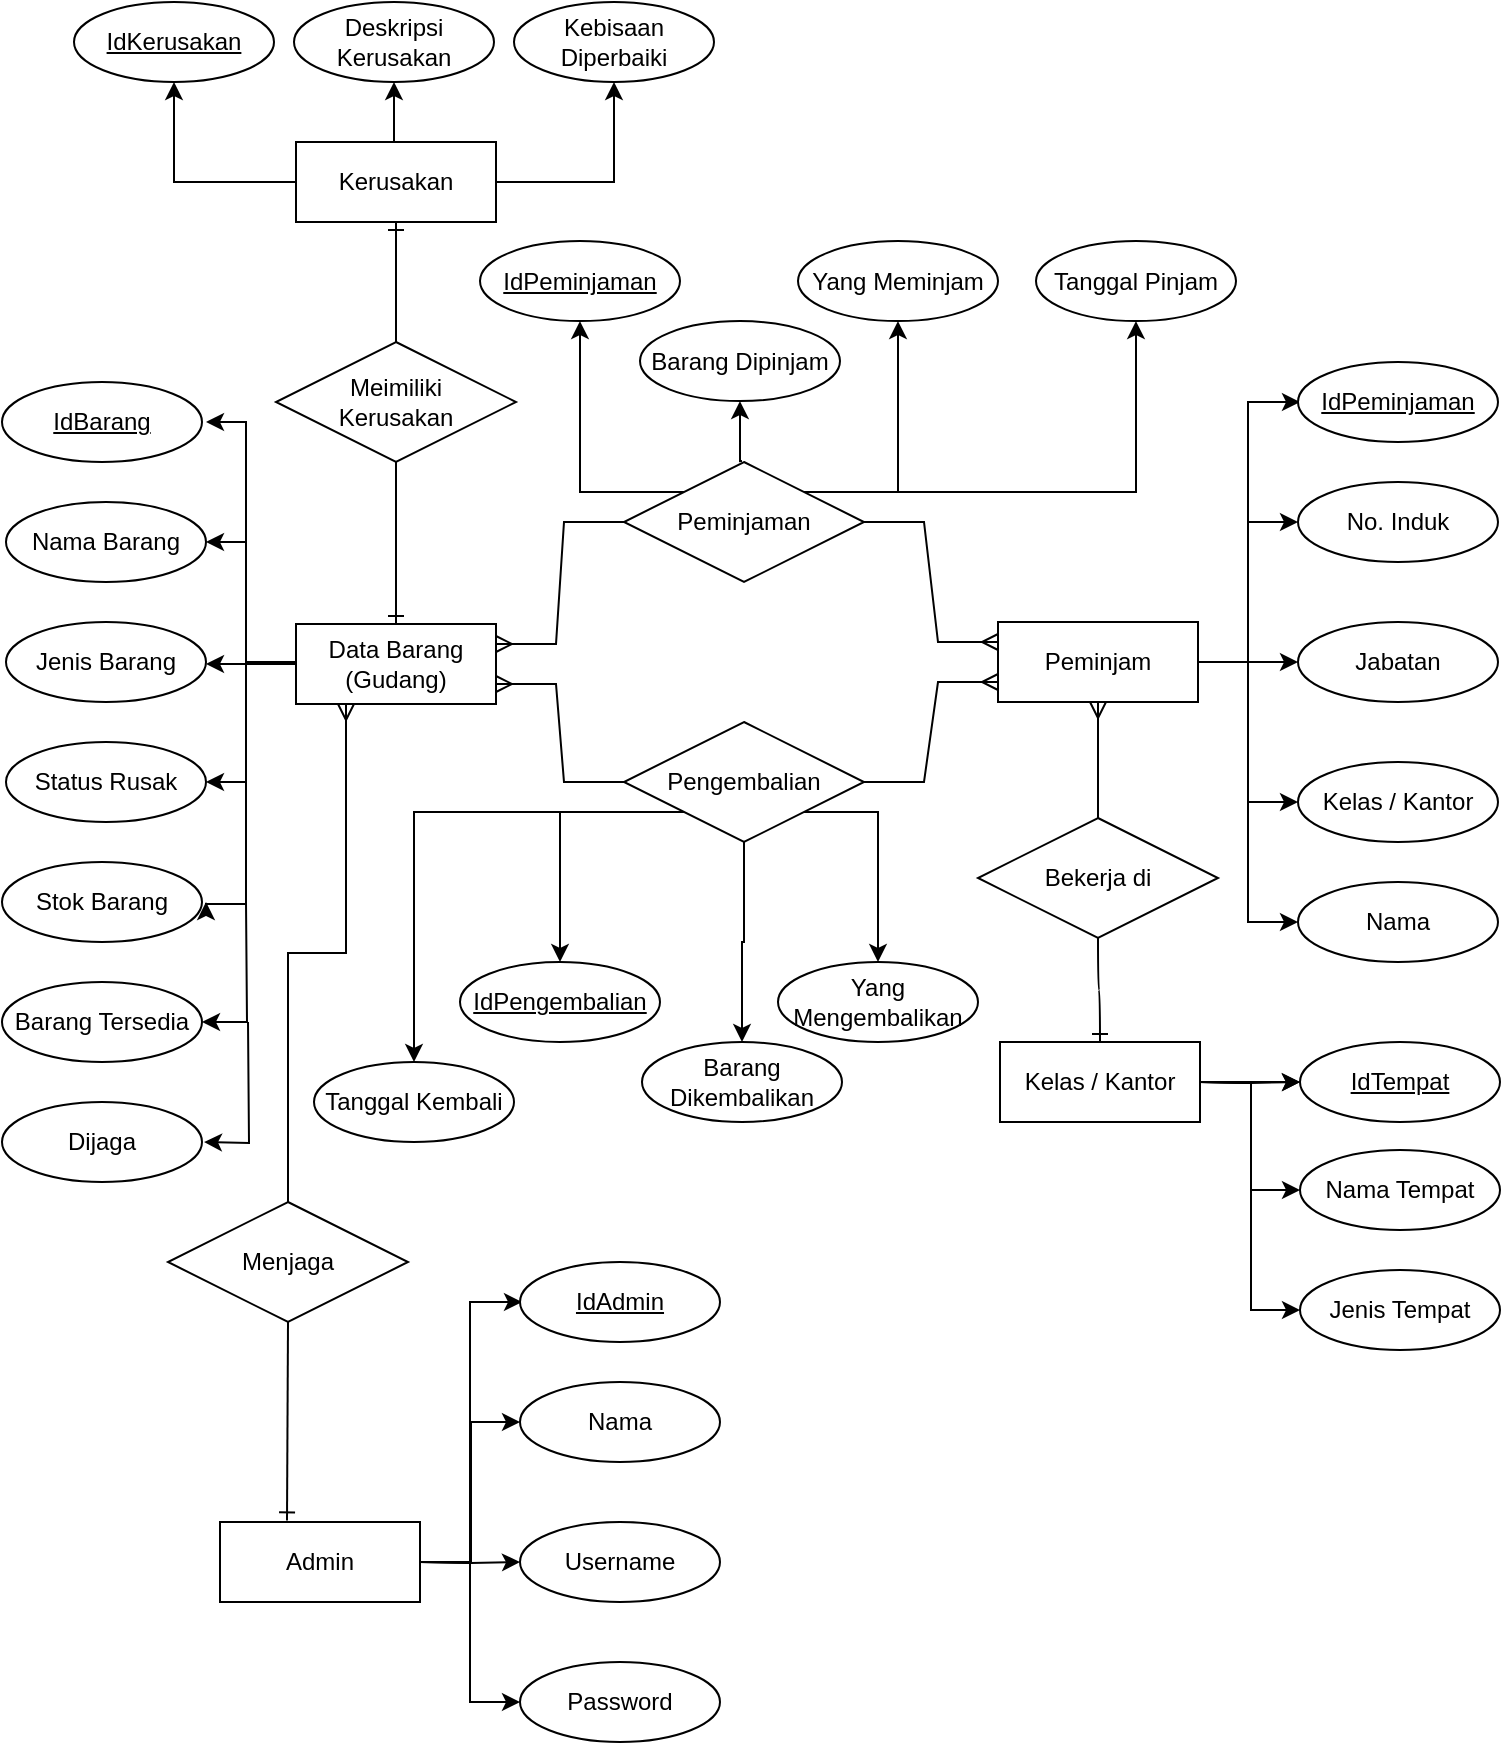 <mxfile version="22.1.5" type="github">
  <diagram id="R2lEEEUBdFMjLlhIrx00" name="Page-1">
    <mxGraphModel dx="2200" dy="1115" grid="1" gridSize="10" guides="1" tooltips="1" connect="1" arrows="1" fold="1" page="1" pageScale="1" pageWidth="850" pageHeight="1100" math="0" shadow="0" extFonts="Permanent Marker^https://fonts.googleapis.com/css?family=Permanent+Marker">
      <root>
        <mxCell id="0" />
        <mxCell id="1" parent="0" />
        <mxCell id="rnDNzWzCn7bHDK5vCDhE-5" style="edgeStyle=orthogonalEdgeStyle;rounded=0;orthogonalLoop=1;jettySize=auto;html=1;exitX=1;exitY=0.5;exitDx=0;exitDy=0;entryX=0;entryY=0.5;entryDx=0;entryDy=0;" parent="1" source="rnDNzWzCn7bHDK5vCDhE-1" target="rnDNzWzCn7bHDK5vCDhE-4" edge="1">
          <mxGeometry relative="1" as="geometry" />
        </mxCell>
        <mxCell id="rnDNzWzCn7bHDK5vCDhE-6" style="edgeStyle=orthogonalEdgeStyle;rounded=0;orthogonalLoop=1;jettySize=auto;html=1;entryX=0;entryY=0.5;entryDx=0;entryDy=0;" parent="1" source="rnDNzWzCn7bHDK5vCDhE-1" target="rnDNzWzCn7bHDK5vCDhE-3" edge="1">
          <mxGeometry relative="1" as="geometry" />
        </mxCell>
        <mxCell id="rnDNzWzCn7bHDK5vCDhE-7" style="edgeStyle=orthogonalEdgeStyle;rounded=0;orthogonalLoop=1;jettySize=auto;html=1;entryX=0;entryY=0.5;entryDx=0;entryDy=0;" parent="1" source="rnDNzWzCn7bHDK5vCDhE-1" target="rnDNzWzCn7bHDK5vCDhE-2" edge="1">
          <mxGeometry relative="1" as="geometry" />
        </mxCell>
        <mxCell id="rnDNzWzCn7bHDK5vCDhE-14" value="" style="edgeStyle=orthogonalEdgeStyle;rounded=0;orthogonalLoop=1;jettySize=auto;html=1;exitX=1;exitY=0.5;exitDx=0;exitDy=0;entryX=0;entryY=0.5;entryDx=0;entryDy=0;" parent="1" source="rnDNzWzCn7bHDK5vCDhE-1" edge="1">
          <mxGeometry relative="1" as="geometry">
            <mxPoint x="644" y="340" as="sourcePoint" />
            <mxPoint x="690" y="210" as="targetPoint" />
            <Array as="points">
              <mxPoint x="664" y="340" />
              <mxPoint x="664" y="210" />
            </Array>
          </mxGeometry>
        </mxCell>
        <mxCell id="rnDNzWzCn7bHDK5vCDhE-72" style="edgeStyle=entityRelationEdgeStyle;rounded=0;orthogonalLoop=1;jettySize=auto;html=1;exitX=0;exitY=0.25;exitDx=0;exitDy=0;entryX=1;entryY=0.5;entryDx=0;entryDy=0;elbow=vertical;endArrow=none;endFill=0;startArrow=ERmany;startFill=0;" parent="1" source="rnDNzWzCn7bHDK5vCDhE-1" target="rnDNzWzCn7bHDK5vCDhE-70" edge="1">
          <mxGeometry relative="1" as="geometry" />
        </mxCell>
        <mxCell id="rnDNzWzCn7bHDK5vCDhE-1" value="Peminjam" style="whiteSpace=wrap;html=1;align=center;" parent="1" vertex="1">
          <mxGeometry x="539" y="320" width="100" height="40" as="geometry" />
        </mxCell>
        <mxCell id="rnDNzWzCn7bHDK5vCDhE-2" value="No. Induk" style="ellipse;whiteSpace=wrap;html=1;align=center;" parent="1" vertex="1">
          <mxGeometry x="689" y="250" width="100" height="40" as="geometry" />
        </mxCell>
        <mxCell id="rnDNzWzCn7bHDK5vCDhE-3" value="Jabatan" style="ellipse;whiteSpace=wrap;html=1;align=center;" parent="1" vertex="1">
          <mxGeometry x="689" y="320" width="100" height="40" as="geometry" />
        </mxCell>
        <mxCell id="rnDNzWzCn7bHDK5vCDhE-4" value="Kelas / Kantor" style="ellipse;whiteSpace=wrap;html=1;align=center;" parent="1" vertex="1">
          <mxGeometry x="689" y="390" width="100" height="40" as="geometry" />
        </mxCell>
        <mxCell id="rnDNzWzCn7bHDK5vCDhE-8" value="Admin" style="whiteSpace=wrap;html=1;align=center;" parent="1" vertex="1">
          <mxGeometry x="150" y="770" width="100" height="40" as="geometry" />
        </mxCell>
        <mxCell id="rnDNzWzCn7bHDK5vCDhE-64" style="edgeStyle=orthogonalEdgeStyle;rounded=0;orthogonalLoop=1;jettySize=auto;html=1;exitX=0;exitY=0.5;exitDx=0;exitDy=0;" parent="1" source="rnDNzWzCn7bHDK5vCDhE-10" edge="1">
          <mxGeometry relative="1" as="geometry">
            <mxPoint x="143" y="220" as="targetPoint" />
            <Array as="points">
              <mxPoint x="163" y="341" />
              <mxPoint x="163" y="220" />
            </Array>
          </mxGeometry>
        </mxCell>
        <mxCell id="rnDNzWzCn7bHDK5vCDhE-66" style="edgeStyle=orthogonalEdgeStyle;rounded=0;orthogonalLoop=1;jettySize=auto;html=1;" parent="1" source="rnDNzWzCn7bHDK5vCDhE-10" edge="1">
          <mxGeometry relative="1" as="geometry">
            <mxPoint x="143" y="341" as="targetPoint" />
          </mxGeometry>
        </mxCell>
        <mxCell id="rnDNzWzCn7bHDK5vCDhE-67" style="edgeStyle=orthogonalEdgeStyle;rounded=0;orthogonalLoop=1;jettySize=auto;html=1;exitX=0;exitY=0.5;exitDx=0;exitDy=0;" parent="1" source="rnDNzWzCn7bHDK5vCDhE-10" edge="1">
          <mxGeometry relative="1" as="geometry">
            <mxPoint x="143" y="400" as="targetPoint" />
            <Array as="points">
              <mxPoint x="163" y="340" />
              <mxPoint x="163" y="400" />
            </Array>
          </mxGeometry>
        </mxCell>
        <mxCell id="rnDNzWzCn7bHDK5vCDhE-10" value="Data Barang (Gudang)" style="whiteSpace=wrap;html=1;align=center;" parent="1" vertex="1">
          <mxGeometry x="188" y="321" width="100" height="40" as="geometry" />
        </mxCell>
        <mxCell id="rnDNzWzCn7bHDK5vCDhE-87" style="edgeStyle=orthogonalEdgeStyle;rounded=0;orthogonalLoop=1;jettySize=auto;html=1;entryX=0.5;entryY=1;entryDx=0;entryDy=0;" parent="1" source="rnDNzWzCn7bHDK5vCDhE-11" target="rnDNzWzCn7bHDK5vCDhE-82" edge="1">
          <mxGeometry relative="1" as="geometry" />
        </mxCell>
        <mxCell id="rnDNzWzCn7bHDK5vCDhE-88" style="edgeStyle=orthogonalEdgeStyle;rounded=0;orthogonalLoop=1;jettySize=auto;html=1;exitX=0.5;exitY=0;exitDx=0;exitDy=0;entryX=0.5;entryY=1;entryDx=0;entryDy=0;" parent="1" source="rnDNzWzCn7bHDK5vCDhE-11" target="rnDNzWzCn7bHDK5vCDhE-84" edge="1">
          <mxGeometry relative="1" as="geometry" />
        </mxCell>
        <mxCell id="rnDNzWzCn7bHDK5vCDhE-89" style="edgeStyle=orthogonalEdgeStyle;rounded=0;orthogonalLoop=1;jettySize=auto;html=1;exitX=1;exitY=0.5;exitDx=0;exitDy=0;entryX=0.5;entryY=1;entryDx=0;entryDy=0;" parent="1" source="rnDNzWzCn7bHDK5vCDhE-11" target="rnDNzWzCn7bHDK5vCDhE-85" edge="1">
          <mxGeometry relative="1" as="geometry" />
        </mxCell>
        <mxCell id="rnDNzWzCn7bHDK5vCDhE-11" value="Kerusakan" style="whiteSpace=wrap;html=1;align=center;" parent="1" vertex="1">
          <mxGeometry x="188" y="80" width="100" height="40" as="geometry" />
        </mxCell>
        <mxCell id="rnDNzWzCn7bHDK5vCDhE-12" value="Kelas / Kantor" style="whiteSpace=wrap;html=1;align=center;" parent="1" vertex="1">
          <mxGeometry x="540" y="530" width="100" height="40" as="geometry" />
        </mxCell>
        <mxCell id="rnDNzWzCn7bHDK5vCDhE-15" value="IdPeminjaman" style="ellipse;whiteSpace=wrap;html=1;align=center;fontStyle=4;" parent="1" vertex="1">
          <mxGeometry x="689" y="190" width="100" height="40" as="geometry" />
        </mxCell>
        <mxCell id="rnDNzWzCn7bHDK5vCDhE-16" style="edgeStyle=orthogonalEdgeStyle;rounded=0;orthogonalLoop=1;jettySize=auto;html=1;exitX=1;exitY=0.5;exitDx=0;exitDy=0;entryX=0;entryY=0.5;entryDx=0;entryDy=0;" parent="1" target="rnDNzWzCn7bHDK5vCDhE-22" edge="1">
          <mxGeometry relative="1" as="geometry">
            <mxPoint x="250" y="790" as="sourcePoint" />
            <Array as="points">
              <mxPoint x="275" y="790" />
              <mxPoint x="275" y="860" />
            </Array>
          </mxGeometry>
        </mxCell>
        <mxCell id="rnDNzWzCn7bHDK5vCDhE-17" style="edgeStyle=orthogonalEdgeStyle;rounded=0;orthogonalLoop=1;jettySize=auto;html=1;entryX=0;entryY=0.5;entryDx=0;entryDy=0;" parent="1" target="rnDNzWzCn7bHDK5vCDhE-21" edge="1">
          <mxGeometry relative="1" as="geometry">
            <mxPoint x="250" y="790" as="sourcePoint" />
          </mxGeometry>
        </mxCell>
        <mxCell id="rnDNzWzCn7bHDK5vCDhE-18" style="edgeStyle=orthogonalEdgeStyle;rounded=0;orthogonalLoop=1;jettySize=auto;html=1;entryX=0;entryY=0.5;entryDx=0;entryDy=0;" parent="1" target="rnDNzWzCn7bHDK5vCDhE-20" edge="1">
          <mxGeometry relative="1" as="geometry">
            <mxPoint x="250" y="790" as="sourcePoint" />
          </mxGeometry>
        </mxCell>
        <mxCell id="rnDNzWzCn7bHDK5vCDhE-19" value="" style="edgeStyle=orthogonalEdgeStyle;rounded=0;orthogonalLoop=1;jettySize=auto;html=1;exitX=1;exitY=0.5;exitDx=0;exitDy=0;entryX=0;entryY=0.5;entryDx=0;entryDy=0;" parent="1" edge="1">
          <mxGeometry relative="1" as="geometry">
            <mxPoint x="250" y="790" as="sourcePoint" />
            <mxPoint x="301" y="660" as="targetPoint" />
            <Array as="points">
              <mxPoint x="275" y="790" />
              <mxPoint x="275" y="660" />
            </Array>
          </mxGeometry>
        </mxCell>
        <mxCell id="rnDNzWzCn7bHDK5vCDhE-20" value="Nama" style="ellipse;whiteSpace=wrap;html=1;align=center;" parent="1" vertex="1">
          <mxGeometry x="300" y="700" width="100" height="40" as="geometry" />
        </mxCell>
        <mxCell id="rnDNzWzCn7bHDK5vCDhE-21" value="Username" style="ellipse;whiteSpace=wrap;html=1;align=center;" parent="1" vertex="1">
          <mxGeometry x="300" y="770" width="100" height="40" as="geometry" />
        </mxCell>
        <mxCell id="rnDNzWzCn7bHDK5vCDhE-22" value="Password" style="ellipse;whiteSpace=wrap;html=1;align=center;" parent="1" vertex="1">
          <mxGeometry x="300" y="840" width="100" height="40" as="geometry" />
        </mxCell>
        <mxCell id="rnDNzWzCn7bHDK5vCDhE-23" value="IdAdmin" style="ellipse;whiteSpace=wrap;html=1;align=center;fontStyle=4;" parent="1" vertex="1">
          <mxGeometry x="300" y="640" width="100" height="40" as="geometry" />
        </mxCell>
        <mxCell id="rnDNzWzCn7bHDK5vCDhE-24" style="edgeStyle=orthogonalEdgeStyle;rounded=0;orthogonalLoop=1;jettySize=auto;html=1;exitX=1;exitY=0.5;exitDx=0;exitDy=0;entryX=0;entryY=0.5;entryDx=0;entryDy=0;" parent="1" source="rnDNzWzCn7bHDK5vCDhE-1" target="rnDNzWzCn7bHDK5vCDhE-25" edge="1">
          <mxGeometry relative="1" as="geometry">
            <mxPoint x="639" y="400" as="sourcePoint" />
          </mxGeometry>
        </mxCell>
        <mxCell id="rnDNzWzCn7bHDK5vCDhE-25" value="Nama" style="ellipse;whiteSpace=wrap;html=1;align=center;" parent="1" vertex="1">
          <mxGeometry x="689" y="450" width="100" height="40" as="geometry" />
        </mxCell>
        <mxCell id="rnDNzWzCn7bHDK5vCDhE-27" style="edgeStyle=orthogonalEdgeStyle;rounded=0;orthogonalLoop=1;jettySize=auto;html=1;entryX=0;entryY=0.5;entryDx=0;entryDy=0;" parent="1" target="rnDNzWzCn7bHDK5vCDhE-31" edge="1">
          <mxGeometry relative="1" as="geometry">
            <mxPoint x="640" y="550" as="sourcePoint" />
          </mxGeometry>
        </mxCell>
        <mxCell id="rnDNzWzCn7bHDK5vCDhE-28" style="edgeStyle=orthogonalEdgeStyle;rounded=0;orthogonalLoop=1;jettySize=auto;html=1;entryX=0;entryY=0.5;entryDx=0;entryDy=0;" parent="1" target="rnDNzWzCn7bHDK5vCDhE-30" edge="1">
          <mxGeometry relative="1" as="geometry">
            <mxPoint x="640" y="550" as="sourcePoint" />
          </mxGeometry>
        </mxCell>
        <mxCell id="rnDNzWzCn7bHDK5vCDhE-29" value="" style="edgeStyle=orthogonalEdgeStyle;rounded=0;orthogonalLoop=1;jettySize=auto;html=1;exitX=1;exitY=0.5;exitDx=0;exitDy=0;entryX=0;entryY=0.5;entryDx=0;entryDy=0;" parent="1" target="rnDNzWzCn7bHDK5vCDhE-32" edge="1">
          <mxGeometry relative="1" as="geometry">
            <mxPoint x="640" y="550" as="sourcePoint" />
            <mxPoint x="691" y="420" as="targetPoint" />
            <Array as="points">
              <mxPoint x="670" y="550" />
              <mxPoint x="670" y="550" />
            </Array>
          </mxGeometry>
        </mxCell>
        <mxCell id="rnDNzWzCn7bHDK5vCDhE-30" value="Jenis Tempat" style="ellipse;whiteSpace=wrap;html=1;align=center;" parent="1" vertex="1">
          <mxGeometry x="690" y="644" width="100" height="40" as="geometry" />
        </mxCell>
        <mxCell id="rnDNzWzCn7bHDK5vCDhE-31" value="Nama Tempat" style="ellipse;whiteSpace=wrap;html=1;align=center;" parent="1" vertex="1">
          <mxGeometry x="690" y="584" width="100" height="40" as="geometry" />
        </mxCell>
        <mxCell id="rnDNzWzCn7bHDK5vCDhE-34" value="IdBarang" style="ellipse;whiteSpace=wrap;html=1;align=center;fontStyle=4;" parent="1" vertex="1">
          <mxGeometry x="41" y="200" width="100" height="40" as="geometry" />
        </mxCell>
        <mxCell id="rnDNzWzCn7bHDK5vCDhE-35" value="" style="edgeStyle=orthogonalEdgeStyle;rounded=0;orthogonalLoop=1;jettySize=auto;html=1;entryX=0;entryY=0.5;entryDx=0;entryDy=0;" parent="1" target="rnDNzWzCn7bHDK5vCDhE-32" edge="1">
          <mxGeometry relative="1" as="geometry">
            <mxPoint x="640" y="550" as="sourcePoint" />
            <mxPoint x="750" y="550" as="targetPoint" />
          </mxGeometry>
        </mxCell>
        <mxCell id="rnDNzWzCn7bHDK5vCDhE-32" value="IdTempat" style="ellipse;whiteSpace=wrap;html=1;align=center;fontStyle=4;" parent="1" vertex="1">
          <mxGeometry x="690" y="530" width="100" height="40" as="geometry" />
        </mxCell>
        <mxCell id="rnDNzWzCn7bHDK5vCDhE-38" value="Nama Barang" style="ellipse;whiteSpace=wrap;html=1;align=center;" parent="1" vertex="1">
          <mxGeometry x="43" y="260" width="100" height="40" as="geometry" />
        </mxCell>
        <mxCell id="rnDNzWzCn7bHDK5vCDhE-39" value="Jenis Barang" style="ellipse;whiteSpace=wrap;html=1;align=center;" parent="1" vertex="1">
          <mxGeometry x="43" y="320" width="100" height="40" as="geometry" />
        </mxCell>
        <mxCell id="rnDNzWzCn7bHDK5vCDhE-40" value="Status Rusak" style="ellipse;whiteSpace=wrap;html=1;align=center;" parent="1" vertex="1">
          <mxGeometry x="43" y="380" width="100" height="40" as="geometry" />
        </mxCell>
        <mxCell id="rnDNzWzCn7bHDK5vCDhE-54" value="Stok Barang" style="ellipse;whiteSpace=wrap;html=1;align=center;" parent="1" vertex="1">
          <mxGeometry x="41" y="440" width="100" height="40" as="geometry" />
        </mxCell>
        <mxCell id="rnDNzWzCn7bHDK5vCDhE-69" style="edgeStyle=orthogonalEdgeStyle;rounded=0;orthogonalLoop=1;jettySize=auto;html=1;exitX=1;exitY=0.5;exitDx=0;exitDy=0;startArrow=classic;startFill=1;endArrow=none;endFill=0;" parent="1" source="rnDNzWzCn7bHDK5vCDhE-55" edge="1">
          <mxGeometry relative="1" as="geometry">
            <mxPoint x="163.0" y="460" as="targetPoint" />
          </mxGeometry>
        </mxCell>
        <mxCell id="rnDNzWzCn7bHDK5vCDhE-55" value="Barang Tersedia" style="ellipse;whiteSpace=wrap;html=1;align=center;" parent="1" vertex="1">
          <mxGeometry x="41" y="500" width="100" height="40" as="geometry" />
        </mxCell>
        <mxCell id="rnDNzWzCn7bHDK5vCDhE-56" value="Bekerja di" style="shape=rhombus;perimeter=rhombusPerimeter;whiteSpace=wrap;html=1;align=center;" parent="1" vertex="1">
          <mxGeometry x="529" y="418" width="120" height="60" as="geometry" />
        </mxCell>
        <mxCell id="rnDNzWzCn7bHDK5vCDhE-61" value="" style="edgeStyle=orthogonalEdgeStyle;fontSize=12;html=1;endArrow=ERmany;rounded=0;entryX=0.5;entryY=1;entryDx=0;entryDy=0;exitX=0.5;exitY=0;exitDx=0;exitDy=0;curved=1;" parent="1" source="rnDNzWzCn7bHDK5vCDhE-56" target="rnDNzWzCn7bHDK5vCDhE-1" edge="1">
          <mxGeometry width="100" height="100" relative="1" as="geometry">
            <mxPoint x="402" y="470" as="sourcePoint" />
            <mxPoint x="502" y="370" as="targetPoint" />
          </mxGeometry>
        </mxCell>
        <mxCell id="rnDNzWzCn7bHDK5vCDhE-63" value="" style="edgeStyle=orthogonalEdgeStyle;fontSize=12;html=1;endArrow=ERone;endFill=1;rounded=0;entryX=0.5;entryY=0;entryDx=0;entryDy=0;exitX=0.5;exitY=1;exitDx=0;exitDy=0;curved=1;" parent="1" source="rnDNzWzCn7bHDK5vCDhE-56" target="rnDNzWzCn7bHDK5vCDhE-12" edge="1">
          <mxGeometry width="100" height="100" relative="1" as="geometry">
            <mxPoint x="262" y="580" as="sourcePoint" />
            <mxPoint x="362" y="480" as="targetPoint" />
          </mxGeometry>
        </mxCell>
        <mxCell id="rnDNzWzCn7bHDK5vCDhE-65" style="edgeStyle=orthogonalEdgeStyle;rounded=0;orthogonalLoop=1;jettySize=auto;html=1;exitX=0;exitY=0.5;exitDx=0;exitDy=0;entryX=1;entryY=0.5;entryDx=0;entryDy=0;" parent="1" source="rnDNzWzCn7bHDK5vCDhE-10" target="rnDNzWzCn7bHDK5vCDhE-38" edge="1">
          <mxGeometry relative="1" as="geometry">
            <mxPoint x="153" y="230" as="targetPoint" />
            <mxPoint x="198" y="351" as="sourcePoint" />
            <Array as="points">
              <mxPoint x="163" y="341" />
              <mxPoint x="163" y="280" />
            </Array>
          </mxGeometry>
        </mxCell>
        <mxCell id="rnDNzWzCn7bHDK5vCDhE-68" style="edgeStyle=orthogonalEdgeStyle;rounded=0;orthogonalLoop=1;jettySize=auto;html=1;endArrow=classic;endFill=1;" parent="1" edge="1">
          <mxGeometry relative="1" as="geometry">
            <mxPoint x="143" y="460" as="targetPoint" />
            <mxPoint x="188" y="341" as="sourcePoint" />
            <Array as="points">
              <mxPoint x="163" y="341" />
              <mxPoint x="163" y="461" />
            </Array>
          </mxGeometry>
        </mxCell>
        <mxCell id="rnDNzWzCn7bHDK5vCDhE-74" style="edgeStyle=entityRelationEdgeStyle;rounded=0;orthogonalLoop=1;jettySize=auto;html=1;entryX=1;entryY=0.25;entryDx=0;entryDy=0;endArrow=ERmany;endFill=0;startArrow=none;startFill=0;" parent="1" source="rnDNzWzCn7bHDK5vCDhE-70" target="rnDNzWzCn7bHDK5vCDhE-10" edge="1">
          <mxGeometry relative="1" as="geometry" />
        </mxCell>
        <mxCell id="rnDNzWzCn7bHDK5vCDhE-70" value="Peminjaman" style="shape=rhombus;perimeter=rhombusPerimeter;whiteSpace=wrap;html=1;align=center;" parent="1" vertex="1">
          <mxGeometry x="352" y="240" width="120" height="60" as="geometry" />
        </mxCell>
        <mxCell id="rnDNzWzCn7bHDK5vCDhE-71" value="Pengembalian" style="shape=rhombus;perimeter=rhombusPerimeter;whiteSpace=wrap;html=1;align=center;" parent="1" vertex="1">
          <mxGeometry x="352" y="370" width="120" height="60" as="geometry" />
        </mxCell>
        <mxCell id="rnDNzWzCn7bHDK5vCDhE-75" style="edgeStyle=entityRelationEdgeStyle;rounded=0;orthogonalLoop=1;jettySize=auto;html=1;exitX=0;exitY=0.75;exitDx=0;exitDy=0;entryX=1;entryY=0.5;entryDx=0;entryDy=0;elbow=vertical;endArrow=none;endFill=0;startArrow=ERmany;startFill=0;" parent="1" source="rnDNzWzCn7bHDK5vCDhE-1" target="rnDNzWzCn7bHDK5vCDhE-71" edge="1">
          <mxGeometry relative="1" as="geometry">
            <mxPoint x="549" y="340" as="sourcePoint" />
            <mxPoint x="482" y="280" as="targetPoint" />
          </mxGeometry>
        </mxCell>
        <mxCell id="rnDNzWzCn7bHDK5vCDhE-76" style="edgeStyle=entityRelationEdgeStyle;rounded=0;orthogonalLoop=1;jettySize=auto;html=1;entryX=0;entryY=0.5;entryDx=0;entryDy=0;endArrow=none;endFill=0;startArrow=ERmany;startFill=0;exitX=1;exitY=0.75;exitDx=0;exitDy=0;" parent="1" source="rnDNzWzCn7bHDK5vCDhE-10" target="rnDNzWzCn7bHDK5vCDhE-71" edge="1">
          <mxGeometry relative="1" as="geometry">
            <mxPoint x="362" y="280" as="sourcePoint" />
            <mxPoint x="298" y="341" as="targetPoint" />
          </mxGeometry>
        </mxCell>
        <mxCell id="rnDNzWzCn7bHDK5vCDhE-78" value="Meimiliki &lt;br&gt;Kerusakan" style="shape=rhombus;perimeter=rhombusPerimeter;whiteSpace=wrap;html=1;align=center;" parent="1" vertex="1">
          <mxGeometry x="178" y="180" width="120" height="60" as="geometry" />
        </mxCell>
        <mxCell id="rnDNzWzCn7bHDK5vCDhE-79" value="" style="edgeStyle=orthogonalEdgeStyle;fontSize=12;html=1;endArrow=ERone;endFill=1;rounded=0;entryX=0.5;entryY=0;entryDx=0;entryDy=0;exitX=0.5;exitY=1;exitDx=0;exitDy=0;curved=1;" parent="1" source="rnDNzWzCn7bHDK5vCDhE-78" target="rnDNzWzCn7bHDK5vCDhE-10" edge="1">
          <mxGeometry width="100" height="100" relative="1" as="geometry">
            <mxPoint x="200" y="500" as="sourcePoint" />
            <mxPoint x="300" y="400" as="targetPoint" />
          </mxGeometry>
        </mxCell>
        <mxCell id="rnDNzWzCn7bHDK5vCDhE-80" value="" style="edgeStyle=orthogonalEdgeStyle;fontSize=12;html=1;endArrow=ERone;endFill=1;rounded=0;entryX=0.5;entryY=1;entryDx=0;entryDy=0;curved=1;exitX=0.5;exitY=0;exitDx=0;exitDy=0;" parent="1" source="rnDNzWzCn7bHDK5vCDhE-78" target="rnDNzWzCn7bHDK5vCDhE-11" edge="1">
          <mxGeometry width="100" height="100" relative="1" as="geometry">
            <mxPoint x="238" y="185" as="sourcePoint" />
            <mxPoint x="248" y="331" as="targetPoint" />
          </mxGeometry>
        </mxCell>
        <mxCell id="rnDNzWzCn7bHDK5vCDhE-82" value="IdKerusakan" style="ellipse;whiteSpace=wrap;html=1;align=center;fontStyle=4;" parent="1" vertex="1">
          <mxGeometry x="77" y="10" width="100" height="40" as="geometry" />
        </mxCell>
        <mxCell id="rnDNzWzCn7bHDK5vCDhE-84" value="Deskripsi Kerusakan" style="ellipse;whiteSpace=wrap;html=1;align=center;" parent="1" vertex="1">
          <mxGeometry x="187" y="10" width="100" height="40" as="geometry" />
        </mxCell>
        <mxCell id="rnDNzWzCn7bHDK5vCDhE-85" value="Kebisaan Diperbaiki" style="ellipse;whiteSpace=wrap;html=1;align=center;" parent="1" vertex="1">
          <mxGeometry x="297" y="10" width="100" height="40" as="geometry" />
        </mxCell>
        <mxCell id="rnDNzWzCn7bHDK5vCDhE-90" style="edgeStyle=orthogonalEdgeStyle;rounded=0;orthogonalLoop=1;jettySize=auto;html=1;entryX=0.5;entryY=1;entryDx=0;entryDy=0;exitX=0;exitY=0;exitDx=0;exitDy=0;" parent="1" source="rnDNzWzCn7bHDK5vCDhE-70" target="rnDNzWzCn7bHDK5vCDhE-93" edge="1">
          <mxGeometry relative="1" as="geometry">
            <mxPoint x="391" y="249.44" as="sourcePoint" />
            <Array as="points">
              <mxPoint x="330" y="255" />
            </Array>
          </mxGeometry>
        </mxCell>
        <mxCell id="rnDNzWzCn7bHDK5vCDhE-91" style="edgeStyle=orthogonalEdgeStyle;rounded=0;orthogonalLoop=1;jettySize=auto;html=1;exitX=0.5;exitY=0;exitDx=0;exitDy=0;entryX=0.5;entryY=1;entryDx=0;entryDy=0;" parent="1" target="rnDNzWzCn7bHDK5vCDhE-94" edge="1">
          <mxGeometry relative="1" as="geometry">
            <mxPoint x="411" y="239.55" as="sourcePoint" />
          </mxGeometry>
        </mxCell>
        <mxCell id="rnDNzWzCn7bHDK5vCDhE-92" style="edgeStyle=orthogonalEdgeStyle;rounded=0;orthogonalLoop=1;jettySize=auto;html=1;exitX=1;exitY=0;exitDx=0;exitDy=0;entryX=0.5;entryY=1;entryDx=0;entryDy=0;" parent="1" source="rnDNzWzCn7bHDK5vCDhE-70" target="rnDNzWzCn7bHDK5vCDhE-95" edge="1">
          <mxGeometry relative="1" as="geometry">
            <mxPoint x="431" y="249.5" as="sourcePoint" />
            <Array as="points">
              <mxPoint x="489" y="255" />
            </Array>
          </mxGeometry>
        </mxCell>
        <mxCell id="rnDNzWzCn7bHDK5vCDhE-93" value="IdPeminjaman" style="ellipse;whiteSpace=wrap;html=1;align=center;fontStyle=4;" parent="1" vertex="1">
          <mxGeometry x="280" y="129.55" width="100" height="40" as="geometry" />
        </mxCell>
        <mxCell id="rnDNzWzCn7bHDK5vCDhE-94" value="Barang Dipinjam" style="ellipse;whiteSpace=wrap;html=1;align=center;" parent="1" vertex="1">
          <mxGeometry x="360" y="169.55" width="100" height="40" as="geometry" />
        </mxCell>
        <mxCell id="rnDNzWzCn7bHDK5vCDhE-95" value="Yang Meminjam" style="ellipse;whiteSpace=wrap;html=1;align=center;" parent="1" vertex="1">
          <mxGeometry x="439" y="129.55" width="100" height="40" as="geometry" />
        </mxCell>
        <mxCell id="rnDNzWzCn7bHDK5vCDhE-96" style="edgeStyle=orthogonalEdgeStyle;rounded=0;orthogonalLoop=1;jettySize=auto;html=1;exitX=1;exitY=0;exitDx=0;exitDy=0;entryX=0.5;entryY=1;entryDx=0;entryDy=0;" parent="1" source="rnDNzWzCn7bHDK5vCDhE-70" target="rnDNzWzCn7bHDK5vCDhE-97" edge="1">
          <mxGeometry relative="1" as="geometry">
            <mxPoint x="550" y="249.5" as="sourcePoint" />
          </mxGeometry>
        </mxCell>
        <mxCell id="rnDNzWzCn7bHDK5vCDhE-97" value="Tanggal Pinjam" style="ellipse;whiteSpace=wrap;html=1;align=center;" parent="1" vertex="1">
          <mxGeometry x="558" y="129.55" width="100" height="40" as="geometry" />
        </mxCell>
        <mxCell id="rnDNzWzCn7bHDK5vCDhE-98" style="edgeStyle=orthogonalEdgeStyle;rounded=0;orthogonalLoop=1;jettySize=auto;html=1;entryX=0.5;entryY=0;entryDx=0;entryDy=0;exitX=0;exitY=1;exitDx=0;exitDy=0;" parent="1" source="rnDNzWzCn7bHDK5vCDhE-71" target="rnDNzWzCn7bHDK5vCDhE-101" edge="1">
          <mxGeometry relative="1" as="geometry">
            <mxPoint x="372" y="615.45" as="sourcePoint" />
            <Array as="points">
              <mxPoint x="320" y="415" />
            </Array>
          </mxGeometry>
        </mxCell>
        <mxCell id="rnDNzWzCn7bHDK5vCDhE-99" style="edgeStyle=orthogonalEdgeStyle;rounded=0;orthogonalLoop=1;jettySize=auto;html=1;exitX=0.5;exitY=1;exitDx=0;exitDy=0;entryX=0.5;entryY=0;entryDx=0;entryDy=0;" parent="1" source="rnDNzWzCn7bHDK5vCDhE-71" target="rnDNzWzCn7bHDK5vCDhE-102" edge="1">
          <mxGeometry relative="1" as="geometry">
            <mxPoint x="401" y="600" as="sourcePoint" />
          </mxGeometry>
        </mxCell>
        <mxCell id="rnDNzWzCn7bHDK5vCDhE-100" style="edgeStyle=orthogonalEdgeStyle;rounded=0;orthogonalLoop=1;jettySize=auto;html=1;exitX=1;exitY=1;exitDx=0;exitDy=0;entryX=0.5;entryY=0;entryDx=0;entryDy=0;" parent="1" source="rnDNzWzCn7bHDK5vCDhE-71" target="rnDNzWzCn7bHDK5vCDhE-103" edge="1">
          <mxGeometry relative="1" as="geometry">
            <mxPoint x="432" y="615.45" as="sourcePoint" />
            <Array as="points">
              <mxPoint x="479" y="415" />
            </Array>
          </mxGeometry>
        </mxCell>
        <mxCell id="rnDNzWzCn7bHDK5vCDhE-101" value="IdPengembalian" style="ellipse;whiteSpace=wrap;html=1;align=center;fontStyle=4;" parent="1" vertex="1">
          <mxGeometry x="270" y="490" width="100" height="40" as="geometry" />
        </mxCell>
        <mxCell id="rnDNzWzCn7bHDK5vCDhE-102" value="Barang Dikembalikan" style="ellipse;whiteSpace=wrap;html=1;align=center;" parent="1" vertex="1">
          <mxGeometry x="361" y="530" width="100" height="40" as="geometry" />
        </mxCell>
        <mxCell id="rnDNzWzCn7bHDK5vCDhE-103" value="Yang Mengembalikan" style="ellipse;whiteSpace=wrap;html=1;align=center;" parent="1" vertex="1">
          <mxGeometry x="429" y="490" width="100" height="40" as="geometry" />
        </mxCell>
        <mxCell id="rnDNzWzCn7bHDK5vCDhE-104" style="edgeStyle=orthogonalEdgeStyle;rounded=0;orthogonalLoop=1;jettySize=auto;html=1;exitX=0;exitY=1;exitDx=0;exitDy=0;entryX=0.5;entryY=0;entryDx=0;entryDy=0;" parent="1" target="rnDNzWzCn7bHDK5vCDhE-105" edge="1">
          <mxGeometry relative="1" as="geometry">
            <mxPoint x="381" y="415" as="sourcePoint" />
            <Array as="points">
              <mxPoint x="247" y="415" />
            </Array>
            <mxPoint x="240" y="490" as="targetPoint" />
          </mxGeometry>
        </mxCell>
        <mxCell id="rnDNzWzCn7bHDK5vCDhE-105" value="Tanggal Kembali" style="ellipse;whiteSpace=wrap;html=1;align=center;" parent="1" vertex="1">
          <mxGeometry x="197" y="540" width="100" height="40" as="geometry" />
        </mxCell>
        <mxCell id="oI8Isw3lWYNkDcHf_W2f-1" value="Menjaga" style="shape=rhombus;perimeter=rhombusPerimeter;whiteSpace=wrap;html=1;align=center;" vertex="1" parent="1">
          <mxGeometry x="124" y="610" width="120" height="60" as="geometry" />
        </mxCell>
        <mxCell id="oI8Isw3lWYNkDcHf_W2f-2" style="edgeStyle=orthogonalEdgeStyle;rounded=0;orthogonalLoop=1;jettySize=auto;html=1;entryX=0.5;entryY=0;entryDx=0;entryDy=0;endArrow=none;endFill=0;startArrow=ERmany;startFill=0;exitX=0.25;exitY=1;exitDx=0;exitDy=0;" edge="1" parent="1" source="rnDNzWzCn7bHDK5vCDhE-10" target="oI8Isw3lWYNkDcHf_W2f-1">
          <mxGeometry relative="1" as="geometry">
            <mxPoint x="298" y="361" as="sourcePoint" />
            <mxPoint x="362" y="410" as="targetPoint" />
          </mxGeometry>
        </mxCell>
        <mxCell id="oI8Isw3lWYNkDcHf_W2f-3" style="rounded=0;orthogonalLoop=1;jettySize=auto;html=1;exitX=0.5;exitY=1;exitDx=0;exitDy=0;entryX=0.335;entryY=-0.045;entryDx=0;entryDy=0;entryPerimeter=0;endArrow=ERone;endFill=0;" edge="1" parent="1" source="oI8Isw3lWYNkDcHf_W2f-1">
          <mxGeometry relative="1" as="geometry">
            <mxPoint x="184" y="671" as="sourcePoint" />
            <mxPoint x="183.5" y="769.2" as="targetPoint" />
          </mxGeometry>
        </mxCell>
        <mxCell id="oI8Isw3lWYNkDcHf_W2f-4" style="edgeStyle=orthogonalEdgeStyle;rounded=0;orthogonalLoop=1;jettySize=auto;html=1;exitX=1;exitY=0.5;exitDx=0;exitDy=0;startArrow=classic;startFill=1;endArrow=none;endFill=0;" edge="1" parent="1">
          <mxGeometry relative="1" as="geometry">
            <mxPoint x="164.0" y="520" as="targetPoint" />
            <mxPoint x="142" y="580" as="sourcePoint" />
          </mxGeometry>
        </mxCell>
        <mxCell id="oI8Isw3lWYNkDcHf_W2f-5" value="Dijaga" style="ellipse;whiteSpace=wrap;html=1;align=center;" vertex="1" parent="1">
          <mxGeometry x="41" y="560" width="100" height="40" as="geometry" />
        </mxCell>
      </root>
    </mxGraphModel>
  </diagram>
</mxfile>
